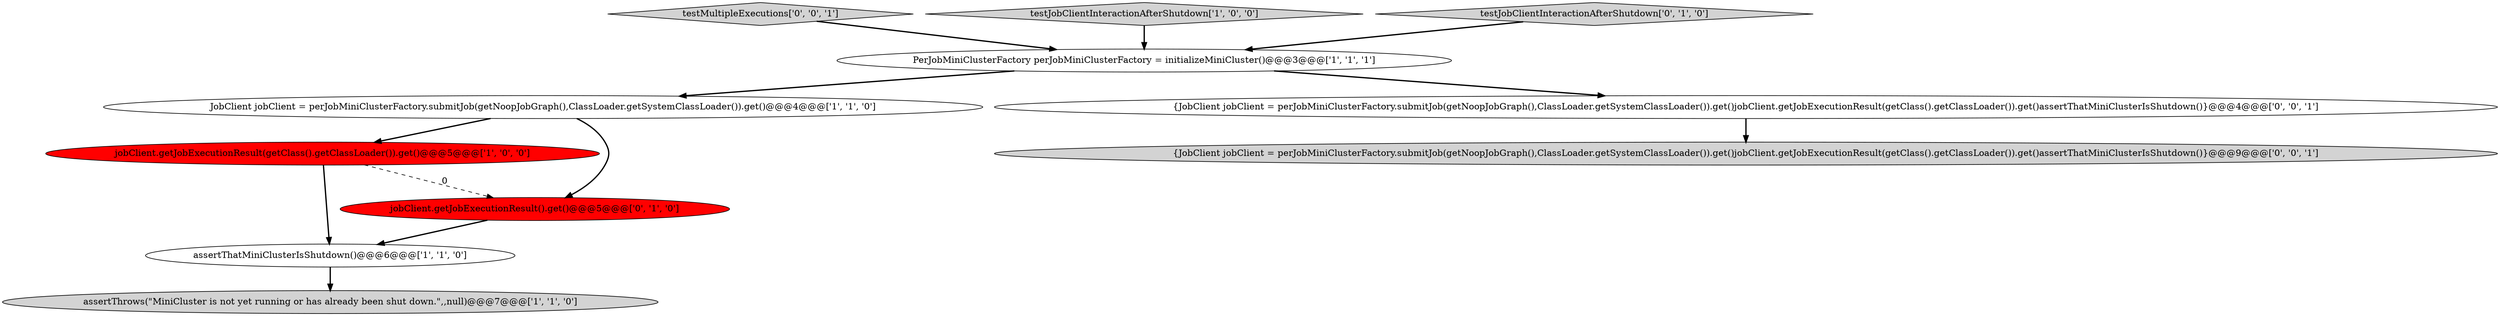 digraph {
9 [style = filled, label = "testMultipleExecutions['0', '0', '1']", fillcolor = lightgray, shape = diamond image = "AAA0AAABBB3BBB"];
4 [style = filled, label = "PerJobMiniClusterFactory perJobMiniClusterFactory = initializeMiniCluster()@@@3@@@['1', '1', '1']", fillcolor = white, shape = ellipse image = "AAA0AAABBB1BBB"];
0 [style = filled, label = "jobClient.getJobExecutionResult(getClass().getClassLoader()).get()@@@5@@@['1', '0', '0']", fillcolor = red, shape = ellipse image = "AAA1AAABBB1BBB"];
2 [style = filled, label = "assertThrows(\"MiniCluster is not yet running or has already been shut down.\",,null)@@@7@@@['1', '1', '0']", fillcolor = lightgray, shape = ellipse image = "AAA0AAABBB1BBB"];
1 [style = filled, label = "JobClient jobClient = perJobMiniClusterFactory.submitJob(getNoopJobGraph(),ClassLoader.getSystemClassLoader()).get()@@@4@@@['1', '1', '0']", fillcolor = white, shape = ellipse image = "AAA0AAABBB1BBB"];
3 [style = filled, label = "assertThatMiniClusterIsShutdown()@@@6@@@['1', '1', '0']", fillcolor = white, shape = ellipse image = "AAA0AAABBB1BBB"];
10 [style = filled, label = "{JobClient jobClient = perJobMiniClusterFactory.submitJob(getNoopJobGraph(),ClassLoader.getSystemClassLoader()).get()jobClient.getJobExecutionResult(getClass().getClassLoader()).get()assertThatMiniClusterIsShutdown()}@@@9@@@['0', '0', '1']", fillcolor = lightgray, shape = ellipse image = "AAA0AAABBB3BBB"];
8 [style = filled, label = "{JobClient jobClient = perJobMiniClusterFactory.submitJob(getNoopJobGraph(),ClassLoader.getSystemClassLoader()).get()jobClient.getJobExecutionResult(getClass().getClassLoader()).get()assertThatMiniClusterIsShutdown()}@@@4@@@['0', '0', '1']", fillcolor = white, shape = ellipse image = "AAA0AAABBB3BBB"];
5 [style = filled, label = "testJobClientInteractionAfterShutdown['1', '0', '0']", fillcolor = lightgray, shape = diamond image = "AAA0AAABBB1BBB"];
7 [style = filled, label = "testJobClientInteractionAfterShutdown['0', '1', '0']", fillcolor = lightgray, shape = diamond image = "AAA0AAABBB2BBB"];
6 [style = filled, label = "jobClient.getJobExecutionResult().get()@@@5@@@['0', '1', '0']", fillcolor = red, shape = ellipse image = "AAA1AAABBB2BBB"];
0->3 [style = bold, label=""];
6->3 [style = bold, label=""];
4->8 [style = bold, label=""];
8->10 [style = bold, label=""];
4->1 [style = bold, label=""];
1->6 [style = bold, label=""];
1->0 [style = bold, label=""];
7->4 [style = bold, label=""];
3->2 [style = bold, label=""];
5->4 [style = bold, label=""];
9->4 [style = bold, label=""];
0->6 [style = dashed, label="0"];
}
